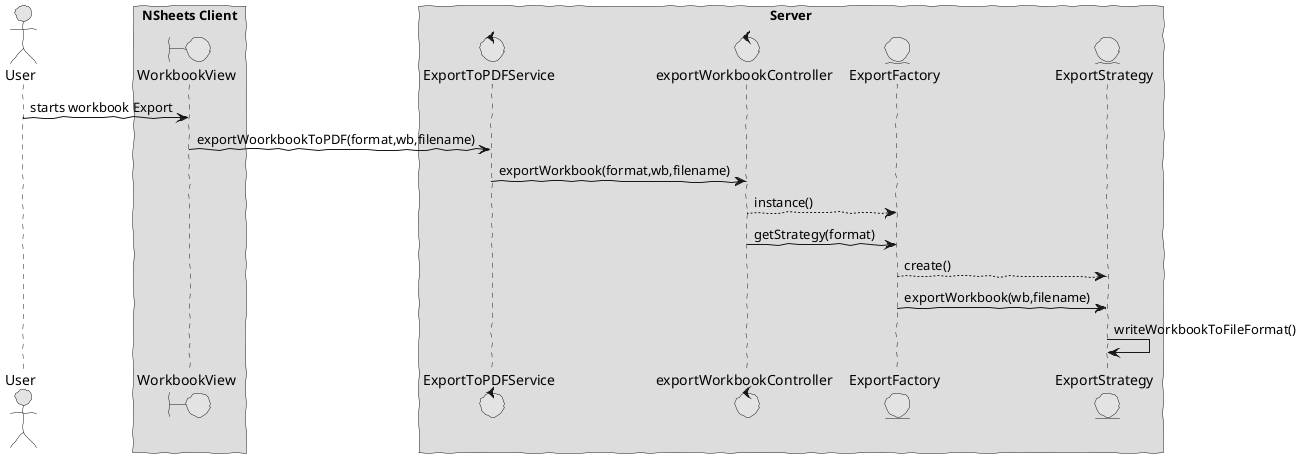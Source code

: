 @startuml  sd1.png
skinparam handwritten true
skinparam monochrome true
skinparam packageStyle rect
skinparam defaultFontName FG Virgil
skinparam shadowing false

actor User
boundary WorkbookView
control ExportToPDFService
control exportWorkbookController
entity ExportStrategy
entity ExportFactory

box "NSheets Client"
participant WorkbookView
end box

box "Server"
participant ExportToPDFService
participant exportWorkbookController
participant ExportFactory
participant ExportStrategy
end box

User -> WorkbookView : starts workbook Export
WorkbookView -> ExportToPDFService : exportWoorkbookToPDF(format,wb,filename)
ExportToPDFService -> exportWorkbookController : exportWorkbook(format,wb,filename)
exportWorkbookController --> ExportFactory : instance()
exportWorkbookController -> ExportFactory : getStrategy(format)
ExportFactory --> ExportStrategy : create()
ExportFactory -> ExportStrategy : exportWorkbook(wb,filename)
ExportStrategy -> ExportStrategy : writeWorkbookToFileFormat()

@enduml
